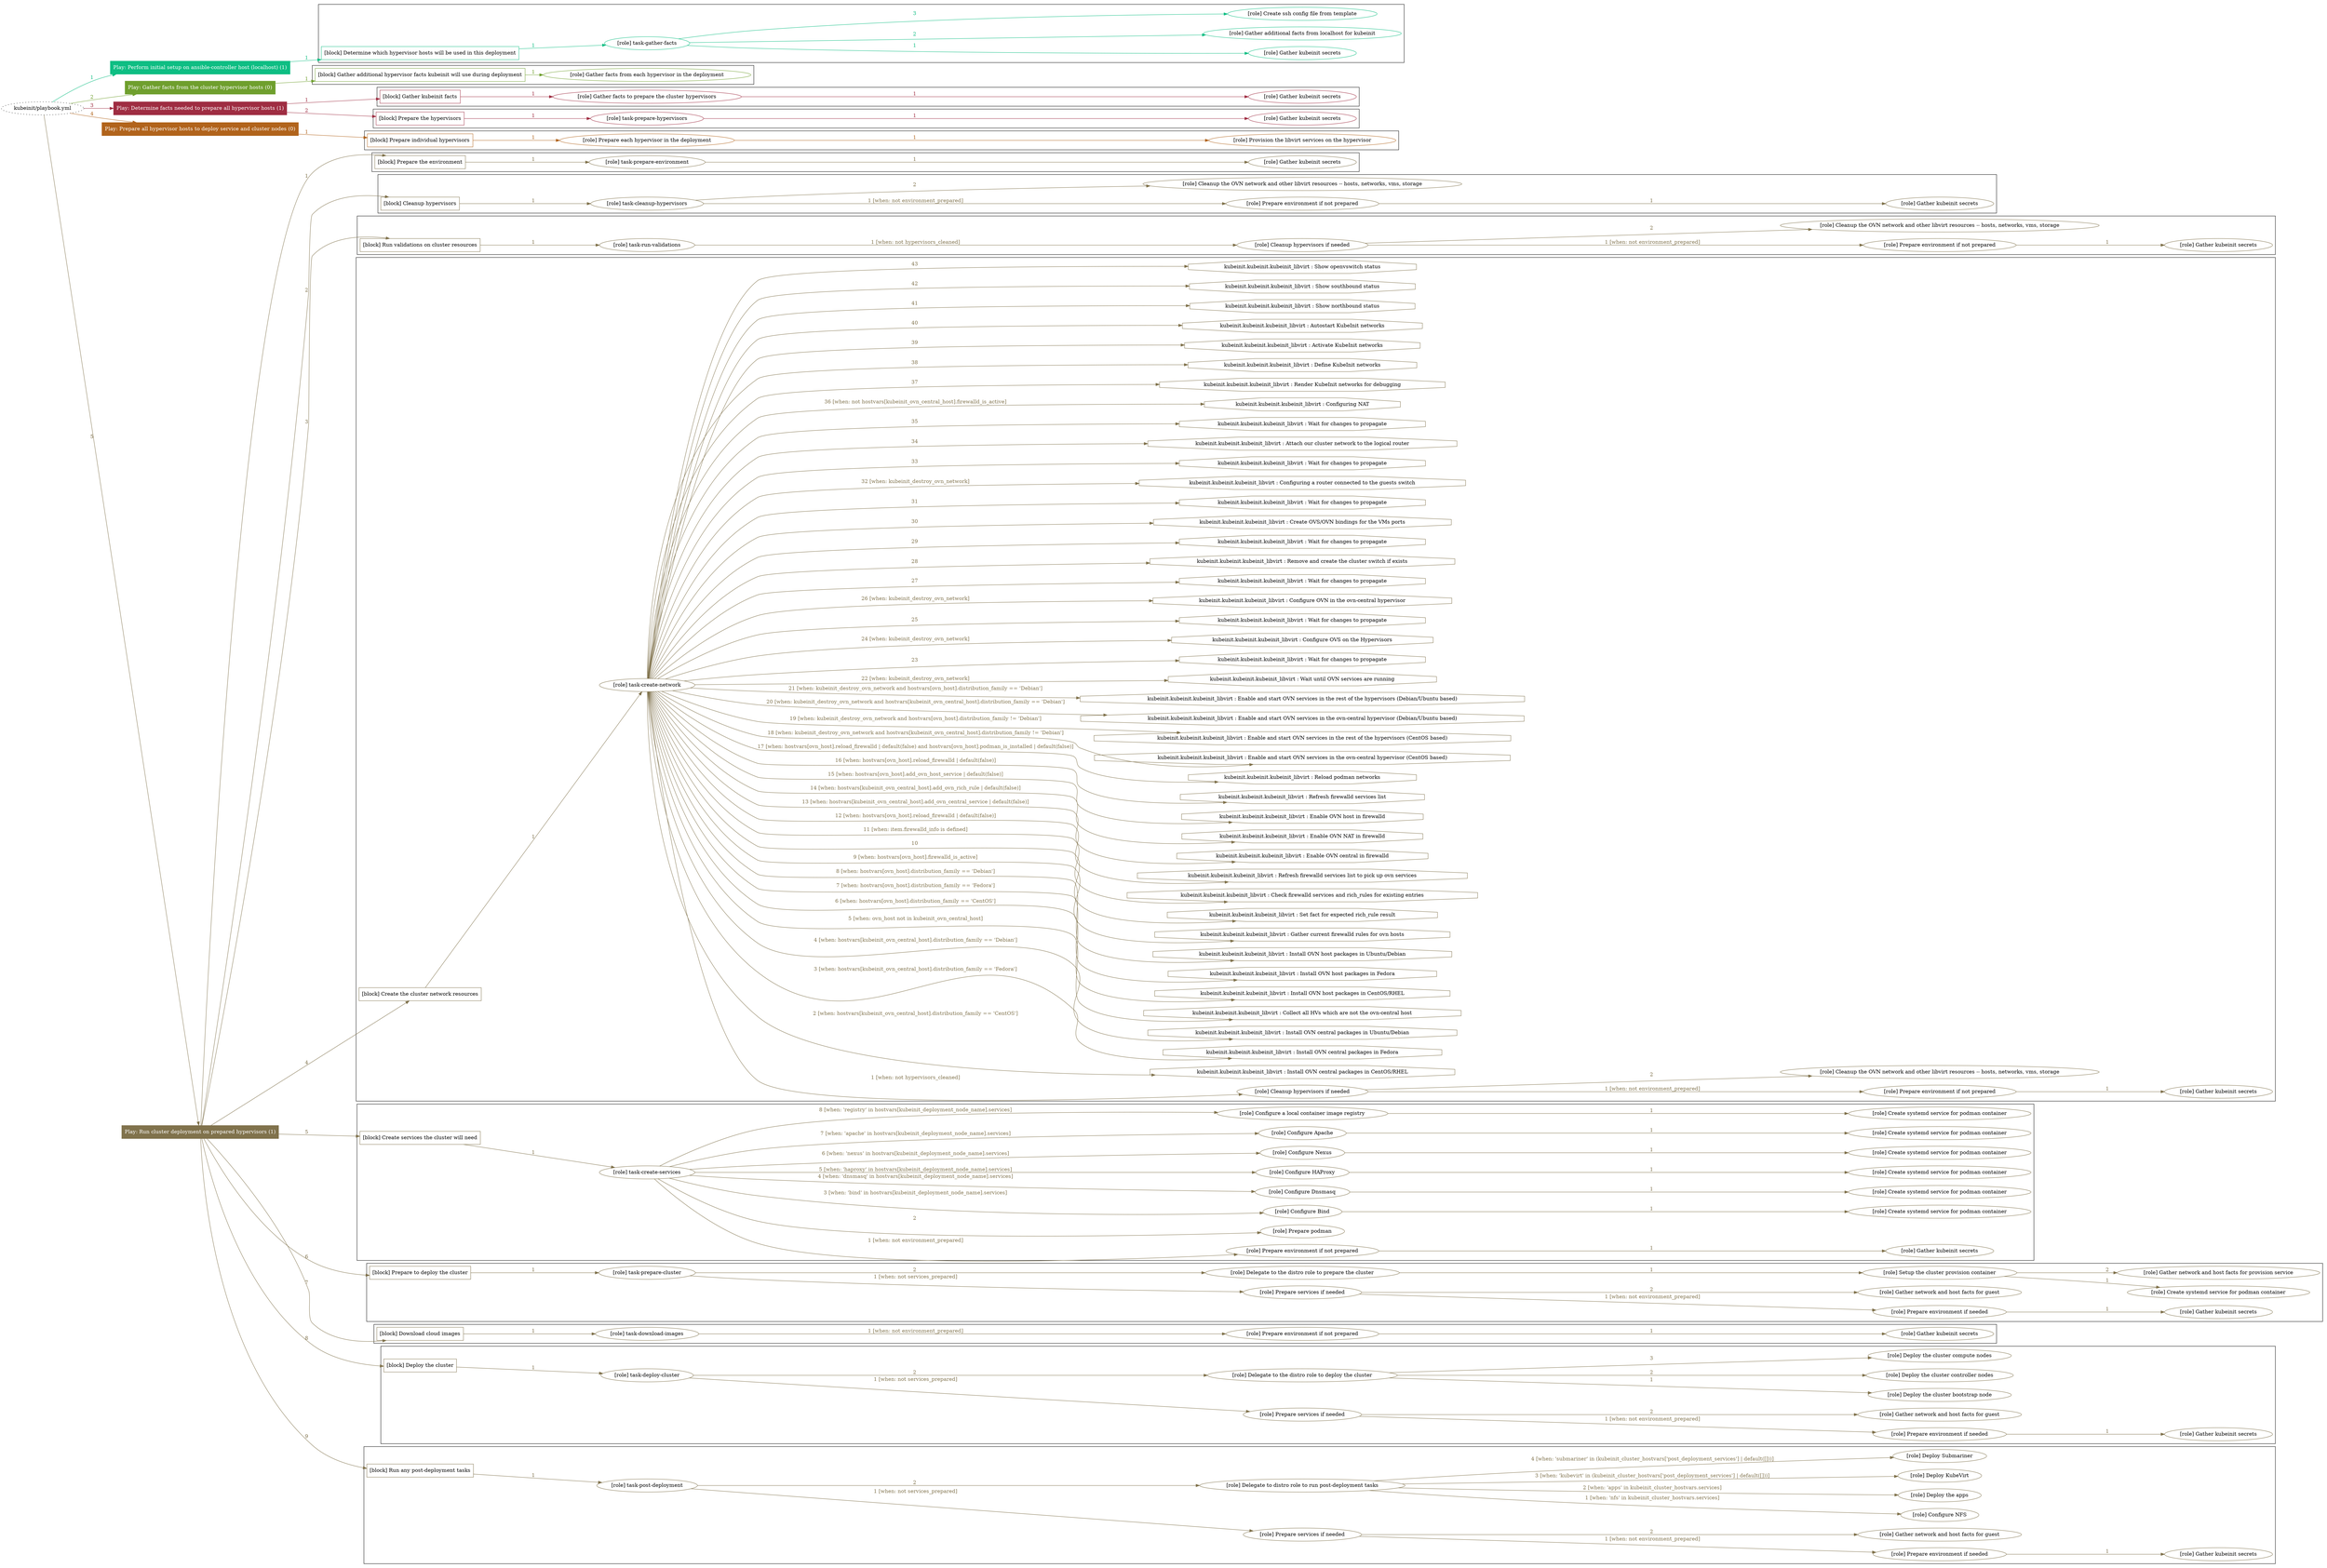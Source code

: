 digraph {
	graph [concentrate=true ordering=in rankdir=LR ratio=fill]
	edge [esep=5 sep=10]
	"kubeinit/playbook.yml" [URL="/home/runner/work/kubeinit/kubeinit/kubeinit/playbook.yml" id=playbook_632e1580 style=dotted]
	"kubeinit/playbook.yml" -> play_95f29d42 [label="1 " color="#0ebe83" fontcolor="#0ebe83" id=edge_4b00827c labeltooltip="1 " tooltip="1 "]
	subgraph "Play: Perform initial setup on ansible-controller host (localhost) (1)" {
		play_95f29d42 [label="Play: Perform initial setup on ansible-controller host (localhost) (1)" URL="/home/runner/work/kubeinit/kubeinit/kubeinit/playbook.yml" color="#0ebe83" fontcolor="#ffffff" id=play_95f29d42 shape=box style=filled tooltip=localhost]
		play_95f29d42 -> block_87575579 [label=1 color="#0ebe83" fontcolor="#0ebe83" id=edge_00ab2063 labeltooltip=1 tooltip=1]
		subgraph cluster_block_87575579 {
			block_87575579 [label="[block] Determine which hypervisor hosts will be used in this deployment" URL="/home/runner/work/kubeinit/kubeinit/kubeinit/playbook.yml" color="#0ebe83" id=block_87575579 labeltooltip="Determine which hypervisor hosts will be used in this deployment" shape=box tooltip="Determine which hypervisor hosts will be used in this deployment"]
			block_87575579 -> role_4dd20e4a [label="1 " color="#0ebe83" fontcolor="#0ebe83" id=edge_f992c313 labeltooltip="1 " tooltip="1 "]
			subgraph "task-gather-facts" {
				role_4dd20e4a [label="[role] task-gather-facts" URL="/home/runner/work/kubeinit/kubeinit/kubeinit/playbook.yml" color="#0ebe83" id=role_4dd20e4a tooltip="task-gather-facts"]
				role_4dd20e4a -> role_e0589e0a [label="1 " color="#0ebe83" fontcolor="#0ebe83" id=edge_51a467d3 labeltooltip="1 " tooltip="1 "]
				subgraph "Gather kubeinit secrets" {
					role_e0589e0a [label="[role] Gather kubeinit secrets" URL="/home/runner/.ansible/collections/ansible_collections/kubeinit/kubeinit/roles/kubeinit_prepare/tasks/build_hypervisors_group.yml" color="#0ebe83" id=role_e0589e0a tooltip="Gather kubeinit secrets"]
				}
				role_4dd20e4a -> role_921d52ed [label="2 " color="#0ebe83" fontcolor="#0ebe83" id=edge_a3bd8263 labeltooltip="2 " tooltip="2 "]
				subgraph "Gather additional facts from localhost for kubeinit" {
					role_921d52ed [label="[role] Gather additional facts from localhost for kubeinit" URL="/home/runner/.ansible/collections/ansible_collections/kubeinit/kubeinit/roles/kubeinit_prepare/tasks/build_hypervisors_group.yml" color="#0ebe83" id=role_921d52ed tooltip="Gather additional facts from localhost for kubeinit"]
				}
				role_4dd20e4a -> role_f90b392a [label="3 " color="#0ebe83" fontcolor="#0ebe83" id=edge_e7c60b6d labeltooltip="3 " tooltip="3 "]
				subgraph "Create ssh config file from template" {
					role_f90b392a [label="[role] Create ssh config file from template" URL="/home/runner/.ansible/collections/ansible_collections/kubeinit/kubeinit/roles/kubeinit_prepare/tasks/build_hypervisors_group.yml" color="#0ebe83" id=role_f90b392a tooltip="Create ssh config file from template"]
				}
			}
		}
	}
	"kubeinit/playbook.yml" -> play_6f0c8ea8 [label="2 " color="#6f9f2d" fontcolor="#6f9f2d" id=edge_a608099b labeltooltip="2 " tooltip="2 "]
	subgraph "Play: Gather facts from the cluster hypervisor hosts (0)" {
		play_6f0c8ea8 [label="Play: Gather facts from the cluster hypervisor hosts (0)" URL="/home/runner/work/kubeinit/kubeinit/kubeinit/playbook.yml" color="#6f9f2d" fontcolor="#ffffff" id=play_6f0c8ea8 shape=box style=filled tooltip="Play: Gather facts from the cluster hypervisor hosts (0)"]
		play_6f0c8ea8 -> block_a49ccd72 [label=1 color="#6f9f2d" fontcolor="#6f9f2d" id=edge_3c8ecca4 labeltooltip=1 tooltip=1]
		subgraph cluster_block_a49ccd72 {
			block_a49ccd72 [label="[block] Gather additional hypervisor facts kubeinit will use during deployment" URL="/home/runner/work/kubeinit/kubeinit/kubeinit/playbook.yml" color="#6f9f2d" id=block_a49ccd72 labeltooltip="Gather additional hypervisor facts kubeinit will use during deployment" shape=box tooltip="Gather additional hypervisor facts kubeinit will use during deployment"]
			block_a49ccd72 -> role_6241818f [label="1 " color="#6f9f2d" fontcolor="#6f9f2d" id=edge_c49e6bf7 labeltooltip="1 " tooltip="1 "]
			subgraph "Gather facts from each hypervisor in the deployment" {
				role_6241818f [label="[role] Gather facts from each hypervisor in the deployment" URL="/home/runner/work/kubeinit/kubeinit/kubeinit/playbook.yml" color="#6f9f2d" id=role_6241818f tooltip="Gather facts from each hypervisor in the deployment"]
			}
		}
	}
	"kubeinit/playbook.yml" -> play_0000d80e [label="3 " color="#9f2d42" fontcolor="#9f2d42" id=edge_7c301e04 labeltooltip="3 " tooltip="3 "]
	subgraph "Play: Determine facts needed to prepare all hypervisor hosts (1)" {
		play_0000d80e [label="Play: Determine facts needed to prepare all hypervisor hosts (1)" URL="/home/runner/work/kubeinit/kubeinit/kubeinit/playbook.yml" color="#9f2d42" fontcolor="#ffffff" id=play_0000d80e shape=box style=filled tooltip=localhost]
		play_0000d80e -> block_e588c210 [label=1 color="#9f2d42" fontcolor="#9f2d42" id=edge_5c5d3e44 labeltooltip=1 tooltip=1]
		subgraph cluster_block_e588c210 {
			block_e588c210 [label="[block] Gather kubeinit facts" URL="/home/runner/work/kubeinit/kubeinit/kubeinit/playbook.yml" color="#9f2d42" id=block_e588c210 labeltooltip="Gather kubeinit facts" shape=box tooltip="Gather kubeinit facts"]
			block_e588c210 -> role_ed1d0414 [label="1 " color="#9f2d42" fontcolor="#9f2d42" id=edge_fda69503 labeltooltip="1 " tooltip="1 "]
			subgraph "Gather facts to prepare the cluster hypervisors" {
				role_ed1d0414 [label="[role] Gather facts to prepare the cluster hypervisors" URL="/home/runner/work/kubeinit/kubeinit/kubeinit/playbook.yml" color="#9f2d42" id=role_ed1d0414 tooltip="Gather facts to prepare the cluster hypervisors"]
				role_ed1d0414 -> role_f3f0176f [label="1 " color="#9f2d42" fontcolor="#9f2d42" id=edge_2e8b1235 labeltooltip="1 " tooltip="1 "]
				subgraph "Gather kubeinit secrets" {
					role_f3f0176f [label="[role] Gather kubeinit secrets" URL="/home/runner/.ansible/collections/ansible_collections/kubeinit/kubeinit/roles/kubeinit_prepare/tasks/gather_kubeinit_facts.yml" color="#9f2d42" id=role_f3f0176f tooltip="Gather kubeinit secrets"]
				}
			}
		}
		play_0000d80e -> block_ae62af22 [label=2 color="#9f2d42" fontcolor="#9f2d42" id=edge_cb2d564f labeltooltip=2 tooltip=2]
		subgraph cluster_block_ae62af22 {
			block_ae62af22 [label="[block] Prepare the hypervisors" URL="/home/runner/work/kubeinit/kubeinit/kubeinit/playbook.yml" color="#9f2d42" id=block_ae62af22 labeltooltip="Prepare the hypervisors" shape=box tooltip="Prepare the hypervisors"]
			block_ae62af22 -> role_93ff8603 [label="1 " color="#9f2d42" fontcolor="#9f2d42" id=edge_b63e6f9f labeltooltip="1 " tooltip="1 "]
			subgraph "task-prepare-hypervisors" {
				role_93ff8603 [label="[role] task-prepare-hypervisors" URL="/home/runner/work/kubeinit/kubeinit/kubeinit/playbook.yml" color="#9f2d42" id=role_93ff8603 tooltip="task-prepare-hypervisors"]
				role_93ff8603 -> role_f905f917 [label="1 " color="#9f2d42" fontcolor="#9f2d42" id=edge_e9f44606 labeltooltip="1 " tooltip="1 "]
				subgraph "Gather kubeinit secrets" {
					role_f905f917 [label="[role] Gather kubeinit secrets" URL="/home/runner/.ansible/collections/ansible_collections/kubeinit/kubeinit/roles/kubeinit_prepare/tasks/gather_kubeinit_facts.yml" color="#9f2d42" id=role_f905f917 tooltip="Gather kubeinit secrets"]
				}
			}
		}
	}
	"kubeinit/playbook.yml" -> play_b431eb58 [label="4 " color="#b1631b" fontcolor="#b1631b" id=edge_c060cf1f labeltooltip="4 " tooltip="4 "]
	subgraph "Play: Prepare all hypervisor hosts to deploy service and cluster nodes (0)" {
		play_b431eb58 [label="Play: Prepare all hypervisor hosts to deploy service and cluster nodes (0)" URL="/home/runner/work/kubeinit/kubeinit/kubeinit/playbook.yml" color="#b1631b" fontcolor="#ffffff" id=play_b431eb58 shape=box style=filled tooltip="Play: Prepare all hypervisor hosts to deploy service and cluster nodes (0)"]
		play_b431eb58 -> block_59a179f8 [label=1 color="#b1631b" fontcolor="#b1631b" id=edge_1dc3c5d4 labeltooltip=1 tooltip=1]
		subgraph cluster_block_59a179f8 {
			block_59a179f8 [label="[block] Prepare individual hypervisors" URL="/home/runner/work/kubeinit/kubeinit/kubeinit/playbook.yml" color="#b1631b" id=block_59a179f8 labeltooltip="Prepare individual hypervisors" shape=box tooltip="Prepare individual hypervisors"]
			block_59a179f8 -> role_85483505 [label="1 " color="#b1631b" fontcolor="#b1631b" id=edge_931c38c9 labeltooltip="1 " tooltip="1 "]
			subgraph "Prepare each hypervisor in the deployment" {
				role_85483505 [label="[role] Prepare each hypervisor in the deployment" URL="/home/runner/work/kubeinit/kubeinit/kubeinit/playbook.yml" color="#b1631b" id=role_85483505 tooltip="Prepare each hypervisor in the deployment"]
				role_85483505 -> role_dc56f2ee [label="1 " color="#b1631b" fontcolor="#b1631b" id=edge_7c656fa7 labeltooltip="1 " tooltip="1 "]
				subgraph "Provision the libvirt services on the hypervisor" {
					role_dc56f2ee [label="[role] Provision the libvirt services on the hypervisor" URL="/home/runner/.ansible/collections/ansible_collections/kubeinit/kubeinit/roles/kubeinit_prepare/tasks/prepare_hypervisor.yml" color="#b1631b" id=role_dc56f2ee tooltip="Provision the libvirt services on the hypervisor"]
				}
			}
		}
	}
	"kubeinit/playbook.yml" -> play_cb94ec15 [label="5 " color="#80724c" fontcolor="#80724c" id=edge_bfbb48d6 labeltooltip="5 " tooltip="5 "]
	subgraph "Play: Run cluster deployment on prepared hypervisors (1)" {
		play_cb94ec15 [label="Play: Run cluster deployment on prepared hypervisors (1)" URL="/home/runner/work/kubeinit/kubeinit/kubeinit/playbook.yml" color="#80724c" fontcolor="#ffffff" id=play_cb94ec15 shape=box style=filled tooltip=localhost]
		play_cb94ec15 -> block_08d56846 [label=1 color="#80724c" fontcolor="#80724c" id=edge_bc6dbc2e labeltooltip=1 tooltip=1]
		subgraph cluster_block_08d56846 {
			block_08d56846 [label="[block] Prepare the environment" URL="/home/runner/work/kubeinit/kubeinit/kubeinit/playbook.yml" color="#80724c" id=block_08d56846 labeltooltip="Prepare the environment" shape=box tooltip="Prepare the environment"]
			block_08d56846 -> role_c28e2235 [label="1 " color="#80724c" fontcolor="#80724c" id=edge_602d5661 labeltooltip="1 " tooltip="1 "]
			subgraph "task-prepare-environment" {
				role_c28e2235 [label="[role] task-prepare-environment" URL="/home/runner/work/kubeinit/kubeinit/kubeinit/playbook.yml" color="#80724c" id=role_c28e2235 tooltip="task-prepare-environment"]
				role_c28e2235 -> role_8243460b [label="1 " color="#80724c" fontcolor="#80724c" id=edge_0b09b606 labeltooltip="1 " tooltip="1 "]
				subgraph "Gather kubeinit secrets" {
					role_8243460b [label="[role] Gather kubeinit secrets" URL="/home/runner/.ansible/collections/ansible_collections/kubeinit/kubeinit/roles/kubeinit_prepare/tasks/gather_kubeinit_facts.yml" color="#80724c" id=role_8243460b tooltip="Gather kubeinit secrets"]
				}
			}
		}
		play_cb94ec15 -> block_a3bc9b31 [label=2 color="#80724c" fontcolor="#80724c" id=edge_78cb8a9c labeltooltip=2 tooltip=2]
		subgraph cluster_block_a3bc9b31 {
			block_a3bc9b31 [label="[block] Cleanup hypervisors" URL="/home/runner/work/kubeinit/kubeinit/kubeinit/playbook.yml" color="#80724c" id=block_a3bc9b31 labeltooltip="Cleanup hypervisors" shape=box tooltip="Cleanup hypervisors"]
			block_a3bc9b31 -> role_c5983ec9 [label="1 " color="#80724c" fontcolor="#80724c" id=edge_d6a35d0f labeltooltip="1 " tooltip="1 "]
			subgraph "task-cleanup-hypervisors" {
				role_c5983ec9 [label="[role] task-cleanup-hypervisors" URL="/home/runner/work/kubeinit/kubeinit/kubeinit/playbook.yml" color="#80724c" id=role_c5983ec9 tooltip="task-cleanup-hypervisors"]
				role_c5983ec9 -> role_ca3f603f [label="1 [when: not environment_prepared]" color="#80724c" fontcolor="#80724c" id=edge_01ad604c labeltooltip="1 [when: not environment_prepared]" tooltip="1 [when: not environment_prepared]"]
				subgraph "Prepare environment if not prepared" {
					role_ca3f603f [label="[role] Prepare environment if not prepared" URL="/home/runner/.ansible/collections/ansible_collections/kubeinit/kubeinit/roles/kubeinit_prepare/tasks/cleanup_hypervisors.yml" color="#80724c" id=role_ca3f603f tooltip="Prepare environment if not prepared"]
					role_ca3f603f -> role_ac0c9c54 [label="1 " color="#80724c" fontcolor="#80724c" id=edge_ec06dceb labeltooltip="1 " tooltip="1 "]
					subgraph "Gather kubeinit secrets" {
						role_ac0c9c54 [label="[role] Gather kubeinit secrets" URL="/home/runner/.ansible/collections/ansible_collections/kubeinit/kubeinit/roles/kubeinit_prepare/tasks/gather_kubeinit_facts.yml" color="#80724c" id=role_ac0c9c54 tooltip="Gather kubeinit secrets"]
					}
				}
				role_c5983ec9 -> role_87355037 [label="2 " color="#80724c" fontcolor="#80724c" id=edge_cf897fb4 labeltooltip="2 " tooltip="2 "]
				subgraph "Cleanup the OVN network and other libvirt resources -- hosts, networks, vms, storage" {
					role_87355037 [label="[role] Cleanup the OVN network and other libvirt resources -- hosts, networks, vms, storage" URL="/home/runner/.ansible/collections/ansible_collections/kubeinit/kubeinit/roles/kubeinit_prepare/tasks/cleanup_hypervisors.yml" color="#80724c" id=role_87355037 tooltip="Cleanup the OVN network and other libvirt resources -- hosts, networks, vms, storage"]
				}
			}
		}
		play_cb94ec15 -> block_82641ae0 [label=3 color="#80724c" fontcolor="#80724c" id=edge_031e27f3 labeltooltip=3 tooltip=3]
		subgraph cluster_block_82641ae0 {
			block_82641ae0 [label="[block] Run validations on cluster resources" URL="/home/runner/work/kubeinit/kubeinit/kubeinit/playbook.yml" color="#80724c" id=block_82641ae0 labeltooltip="Run validations on cluster resources" shape=box tooltip="Run validations on cluster resources"]
			block_82641ae0 -> role_b29f2d18 [label="1 " color="#80724c" fontcolor="#80724c" id=edge_2cd8c655 labeltooltip="1 " tooltip="1 "]
			subgraph "task-run-validations" {
				role_b29f2d18 [label="[role] task-run-validations" URL="/home/runner/work/kubeinit/kubeinit/kubeinit/playbook.yml" color="#80724c" id=role_b29f2d18 tooltip="task-run-validations"]
				role_b29f2d18 -> role_d7dd37a9 [label="1 [when: not hypervisors_cleaned]" color="#80724c" fontcolor="#80724c" id=edge_593f1848 labeltooltip="1 [when: not hypervisors_cleaned]" tooltip="1 [when: not hypervisors_cleaned]"]
				subgraph "Cleanup hypervisors if needed" {
					role_d7dd37a9 [label="[role] Cleanup hypervisors if needed" URL="/home/runner/.ansible/collections/ansible_collections/kubeinit/kubeinit/roles/kubeinit_validations/tasks/main.yml" color="#80724c" id=role_d7dd37a9 tooltip="Cleanup hypervisors if needed"]
					role_d7dd37a9 -> role_c6d4301c [label="1 [when: not environment_prepared]" color="#80724c" fontcolor="#80724c" id=edge_4c91ca8d labeltooltip="1 [when: not environment_prepared]" tooltip="1 [when: not environment_prepared]"]
					subgraph "Prepare environment if not prepared" {
						role_c6d4301c [label="[role] Prepare environment if not prepared" URL="/home/runner/.ansible/collections/ansible_collections/kubeinit/kubeinit/roles/kubeinit_prepare/tasks/cleanup_hypervisors.yml" color="#80724c" id=role_c6d4301c tooltip="Prepare environment if not prepared"]
						role_c6d4301c -> role_6e6a5859 [label="1 " color="#80724c" fontcolor="#80724c" id=edge_747f9ab2 labeltooltip="1 " tooltip="1 "]
						subgraph "Gather kubeinit secrets" {
							role_6e6a5859 [label="[role] Gather kubeinit secrets" URL="/home/runner/.ansible/collections/ansible_collections/kubeinit/kubeinit/roles/kubeinit_prepare/tasks/gather_kubeinit_facts.yml" color="#80724c" id=role_6e6a5859 tooltip="Gather kubeinit secrets"]
						}
					}
					role_d7dd37a9 -> role_2457a2bf [label="2 " color="#80724c" fontcolor="#80724c" id=edge_12d5a82a labeltooltip="2 " tooltip="2 "]
					subgraph "Cleanup the OVN network and other libvirt resources -- hosts, networks, vms, storage" {
						role_2457a2bf [label="[role] Cleanup the OVN network and other libvirt resources -- hosts, networks, vms, storage" URL="/home/runner/.ansible/collections/ansible_collections/kubeinit/kubeinit/roles/kubeinit_prepare/tasks/cleanup_hypervisors.yml" color="#80724c" id=role_2457a2bf tooltip="Cleanup the OVN network and other libvirt resources -- hosts, networks, vms, storage"]
					}
				}
			}
		}
		play_cb94ec15 -> block_5163f63e [label=4 color="#80724c" fontcolor="#80724c" id=edge_80182b98 labeltooltip=4 tooltip=4]
		subgraph cluster_block_5163f63e {
			block_5163f63e [label="[block] Create the cluster network resources" URL="/home/runner/work/kubeinit/kubeinit/kubeinit/playbook.yml" color="#80724c" id=block_5163f63e labeltooltip="Create the cluster network resources" shape=box tooltip="Create the cluster network resources"]
			block_5163f63e -> role_db2d72f8 [label="1 " color="#80724c" fontcolor="#80724c" id=edge_24b30081 labeltooltip="1 " tooltip="1 "]
			subgraph "task-create-network" {
				role_db2d72f8 [label="[role] task-create-network" URL="/home/runner/work/kubeinit/kubeinit/kubeinit/playbook.yml" color="#80724c" id=role_db2d72f8 tooltip="task-create-network"]
				role_db2d72f8 -> role_ca21c979 [label="1 [when: not hypervisors_cleaned]" color="#80724c" fontcolor="#80724c" id=edge_ce0ce8d2 labeltooltip="1 [when: not hypervisors_cleaned]" tooltip="1 [when: not hypervisors_cleaned]"]
				subgraph "Cleanup hypervisors if needed" {
					role_ca21c979 [label="[role] Cleanup hypervisors if needed" URL="/home/runner/.ansible/collections/ansible_collections/kubeinit/kubeinit/roles/kubeinit_libvirt/tasks/create_network.yml" color="#80724c" id=role_ca21c979 tooltip="Cleanup hypervisors if needed"]
					role_ca21c979 -> role_90cdb4c2 [label="1 [when: not environment_prepared]" color="#80724c" fontcolor="#80724c" id=edge_6d358751 labeltooltip="1 [when: not environment_prepared]" tooltip="1 [when: not environment_prepared]"]
					subgraph "Prepare environment if not prepared" {
						role_90cdb4c2 [label="[role] Prepare environment if not prepared" URL="/home/runner/.ansible/collections/ansible_collections/kubeinit/kubeinit/roles/kubeinit_prepare/tasks/cleanup_hypervisors.yml" color="#80724c" id=role_90cdb4c2 tooltip="Prepare environment if not prepared"]
						role_90cdb4c2 -> role_c25cca3a [label="1 " color="#80724c" fontcolor="#80724c" id=edge_e93098b3 labeltooltip="1 " tooltip="1 "]
						subgraph "Gather kubeinit secrets" {
							role_c25cca3a [label="[role] Gather kubeinit secrets" URL="/home/runner/.ansible/collections/ansible_collections/kubeinit/kubeinit/roles/kubeinit_prepare/tasks/gather_kubeinit_facts.yml" color="#80724c" id=role_c25cca3a tooltip="Gather kubeinit secrets"]
						}
					}
					role_ca21c979 -> role_d4967151 [label="2 " color="#80724c" fontcolor="#80724c" id=edge_aef642ea labeltooltip="2 " tooltip="2 "]
					subgraph "Cleanup the OVN network and other libvirt resources -- hosts, networks, vms, storage" {
						role_d4967151 [label="[role] Cleanup the OVN network and other libvirt resources -- hosts, networks, vms, storage" URL="/home/runner/.ansible/collections/ansible_collections/kubeinit/kubeinit/roles/kubeinit_prepare/tasks/cleanup_hypervisors.yml" color="#80724c" id=role_d4967151 tooltip="Cleanup the OVN network and other libvirt resources -- hosts, networks, vms, storage"]
					}
				}
				task_6f61d13f [label="kubeinit.kubeinit.kubeinit_libvirt : Install OVN central packages in CentOS/RHEL" URL="/home/runner/.ansible/collections/ansible_collections/kubeinit/kubeinit/roles/kubeinit_libvirt/tasks/create_network.yml" color="#80724c" id=task_6f61d13f shape=octagon tooltip="kubeinit.kubeinit.kubeinit_libvirt : Install OVN central packages in CentOS/RHEL"]
				role_db2d72f8 -> task_6f61d13f [label="2 [when: hostvars[kubeinit_ovn_central_host].distribution_family == 'CentOS']" color="#80724c" fontcolor="#80724c" id=edge_b518ee18 labeltooltip="2 [when: hostvars[kubeinit_ovn_central_host].distribution_family == 'CentOS']" tooltip="2 [when: hostvars[kubeinit_ovn_central_host].distribution_family == 'CentOS']"]
				task_03a387a0 [label="kubeinit.kubeinit.kubeinit_libvirt : Install OVN central packages in Fedora" URL="/home/runner/.ansible/collections/ansible_collections/kubeinit/kubeinit/roles/kubeinit_libvirt/tasks/create_network.yml" color="#80724c" id=task_03a387a0 shape=octagon tooltip="kubeinit.kubeinit.kubeinit_libvirt : Install OVN central packages in Fedora"]
				role_db2d72f8 -> task_03a387a0 [label="3 [when: hostvars[kubeinit_ovn_central_host].distribution_family == 'Fedora']" color="#80724c" fontcolor="#80724c" id=edge_62f52087 labeltooltip="3 [when: hostvars[kubeinit_ovn_central_host].distribution_family == 'Fedora']" tooltip="3 [when: hostvars[kubeinit_ovn_central_host].distribution_family == 'Fedora']"]
				task_5cb84066 [label="kubeinit.kubeinit.kubeinit_libvirt : Install OVN central packages in Ubuntu/Debian" URL="/home/runner/.ansible/collections/ansible_collections/kubeinit/kubeinit/roles/kubeinit_libvirt/tasks/create_network.yml" color="#80724c" id=task_5cb84066 shape=octagon tooltip="kubeinit.kubeinit.kubeinit_libvirt : Install OVN central packages in Ubuntu/Debian"]
				role_db2d72f8 -> task_5cb84066 [label="4 [when: hostvars[kubeinit_ovn_central_host].distribution_family == 'Debian']" color="#80724c" fontcolor="#80724c" id=edge_89476be2 labeltooltip="4 [when: hostvars[kubeinit_ovn_central_host].distribution_family == 'Debian']" tooltip="4 [when: hostvars[kubeinit_ovn_central_host].distribution_family == 'Debian']"]
				task_f2600c14 [label="kubeinit.kubeinit.kubeinit_libvirt : Collect all HVs which are not the ovn-central host" URL="/home/runner/.ansible/collections/ansible_collections/kubeinit/kubeinit/roles/kubeinit_libvirt/tasks/create_network.yml" color="#80724c" id=task_f2600c14 shape=octagon tooltip="kubeinit.kubeinit.kubeinit_libvirt : Collect all HVs which are not the ovn-central host"]
				role_db2d72f8 -> task_f2600c14 [label="5 [when: ovn_host not in kubeinit_ovn_central_host]" color="#80724c" fontcolor="#80724c" id=edge_c5664444 labeltooltip="5 [when: ovn_host not in kubeinit_ovn_central_host]" tooltip="5 [when: ovn_host not in kubeinit_ovn_central_host]"]
				task_562b0417 [label="kubeinit.kubeinit.kubeinit_libvirt : Install OVN host packages in CentOS/RHEL" URL="/home/runner/.ansible/collections/ansible_collections/kubeinit/kubeinit/roles/kubeinit_libvirt/tasks/create_network.yml" color="#80724c" id=task_562b0417 shape=octagon tooltip="kubeinit.kubeinit.kubeinit_libvirt : Install OVN host packages in CentOS/RHEL"]
				role_db2d72f8 -> task_562b0417 [label="6 [when: hostvars[ovn_host].distribution_family == 'CentOS']" color="#80724c" fontcolor="#80724c" id=edge_6fcbb9f1 labeltooltip="6 [when: hostvars[ovn_host].distribution_family == 'CentOS']" tooltip="6 [when: hostvars[ovn_host].distribution_family == 'CentOS']"]
				task_6f03f147 [label="kubeinit.kubeinit.kubeinit_libvirt : Install OVN host packages in Fedora" URL="/home/runner/.ansible/collections/ansible_collections/kubeinit/kubeinit/roles/kubeinit_libvirt/tasks/create_network.yml" color="#80724c" id=task_6f03f147 shape=octagon tooltip="kubeinit.kubeinit.kubeinit_libvirt : Install OVN host packages in Fedora"]
				role_db2d72f8 -> task_6f03f147 [label="7 [when: hostvars[ovn_host].distribution_family == 'Fedora']" color="#80724c" fontcolor="#80724c" id=edge_1996cb9e labeltooltip="7 [when: hostvars[ovn_host].distribution_family == 'Fedora']" tooltip="7 [when: hostvars[ovn_host].distribution_family == 'Fedora']"]
				task_174e1ca5 [label="kubeinit.kubeinit.kubeinit_libvirt : Install OVN host packages in Ubuntu/Debian" URL="/home/runner/.ansible/collections/ansible_collections/kubeinit/kubeinit/roles/kubeinit_libvirt/tasks/create_network.yml" color="#80724c" id=task_174e1ca5 shape=octagon tooltip="kubeinit.kubeinit.kubeinit_libvirt : Install OVN host packages in Ubuntu/Debian"]
				role_db2d72f8 -> task_174e1ca5 [label="8 [when: hostvars[ovn_host].distribution_family == 'Debian']" color="#80724c" fontcolor="#80724c" id=edge_8cd3d2e4 labeltooltip="8 [when: hostvars[ovn_host].distribution_family == 'Debian']" tooltip="8 [when: hostvars[ovn_host].distribution_family == 'Debian']"]
				task_9036ba51 [label="kubeinit.kubeinit.kubeinit_libvirt : Gather current firewalld rules for ovn hosts" URL="/home/runner/.ansible/collections/ansible_collections/kubeinit/kubeinit/roles/kubeinit_libvirt/tasks/create_network.yml" color="#80724c" id=task_9036ba51 shape=octagon tooltip="kubeinit.kubeinit.kubeinit_libvirt : Gather current firewalld rules for ovn hosts"]
				role_db2d72f8 -> task_9036ba51 [label="9 [when: hostvars[ovn_host].firewalld_is_active]" color="#80724c" fontcolor="#80724c" id=edge_8ecb25ec labeltooltip="9 [when: hostvars[ovn_host].firewalld_is_active]" tooltip="9 [when: hostvars[ovn_host].firewalld_is_active]"]
				task_3d97a04c [label="kubeinit.kubeinit.kubeinit_libvirt : Set fact for expected rich_rule result" URL="/home/runner/.ansible/collections/ansible_collections/kubeinit/kubeinit/roles/kubeinit_libvirt/tasks/create_network.yml" color="#80724c" id=task_3d97a04c shape=octagon tooltip="kubeinit.kubeinit.kubeinit_libvirt : Set fact for expected rich_rule result"]
				role_db2d72f8 -> task_3d97a04c [label="10 " color="#80724c" fontcolor="#80724c" id=edge_24be5dd3 labeltooltip="10 " tooltip="10 "]
				task_9e1eb871 [label="kubeinit.kubeinit.kubeinit_libvirt : Check firewalld services and rich_rules for existing entries" URL="/home/runner/.ansible/collections/ansible_collections/kubeinit/kubeinit/roles/kubeinit_libvirt/tasks/create_network.yml" color="#80724c" id=task_9e1eb871 shape=octagon tooltip="kubeinit.kubeinit.kubeinit_libvirt : Check firewalld services and rich_rules for existing entries"]
				role_db2d72f8 -> task_9e1eb871 [label="11 [when: item.firewalld_info is defined]" color="#80724c" fontcolor="#80724c" id=edge_6c91dad6 labeltooltip="11 [when: item.firewalld_info is defined]" tooltip="11 [when: item.firewalld_info is defined]"]
				task_0943057b [label="kubeinit.kubeinit.kubeinit_libvirt : Refresh firewalld services list to pick up ovn services" URL="/home/runner/.ansible/collections/ansible_collections/kubeinit/kubeinit/roles/kubeinit_libvirt/tasks/create_network.yml" color="#80724c" id=task_0943057b shape=octagon tooltip="kubeinit.kubeinit.kubeinit_libvirt : Refresh firewalld services list to pick up ovn services"]
				role_db2d72f8 -> task_0943057b [label="12 [when: hostvars[ovn_host].reload_firewalld | default(false)]" color="#80724c" fontcolor="#80724c" id=edge_2f12746c labeltooltip="12 [when: hostvars[ovn_host].reload_firewalld | default(false)]" tooltip="12 [when: hostvars[ovn_host].reload_firewalld | default(false)]"]
				task_2d2caa3f [label="kubeinit.kubeinit.kubeinit_libvirt : Enable OVN central in firewalld" URL="/home/runner/.ansible/collections/ansible_collections/kubeinit/kubeinit/roles/kubeinit_libvirt/tasks/create_network.yml" color="#80724c" id=task_2d2caa3f shape=octagon tooltip="kubeinit.kubeinit.kubeinit_libvirt : Enable OVN central in firewalld"]
				role_db2d72f8 -> task_2d2caa3f [label="13 [when: hostvars[kubeinit_ovn_central_host].add_ovn_central_service | default(false)]" color="#80724c" fontcolor="#80724c" id=edge_661b303f labeltooltip="13 [when: hostvars[kubeinit_ovn_central_host].add_ovn_central_service | default(false)]" tooltip="13 [when: hostvars[kubeinit_ovn_central_host].add_ovn_central_service | default(false)]"]
				task_5e40ca21 [label="kubeinit.kubeinit.kubeinit_libvirt : Enable OVN NAT in firewalld" URL="/home/runner/.ansible/collections/ansible_collections/kubeinit/kubeinit/roles/kubeinit_libvirt/tasks/create_network.yml" color="#80724c" id=task_5e40ca21 shape=octagon tooltip="kubeinit.kubeinit.kubeinit_libvirt : Enable OVN NAT in firewalld"]
				role_db2d72f8 -> task_5e40ca21 [label="14 [when: hostvars[kubeinit_ovn_central_host].add_ovn_rich_rule | default(false)]" color="#80724c" fontcolor="#80724c" id=edge_55980387 labeltooltip="14 [when: hostvars[kubeinit_ovn_central_host].add_ovn_rich_rule | default(false)]" tooltip="14 [when: hostvars[kubeinit_ovn_central_host].add_ovn_rich_rule | default(false)]"]
				task_8b77e00a [label="kubeinit.kubeinit.kubeinit_libvirt : Enable OVN host in firewalld" URL="/home/runner/.ansible/collections/ansible_collections/kubeinit/kubeinit/roles/kubeinit_libvirt/tasks/create_network.yml" color="#80724c" id=task_8b77e00a shape=octagon tooltip="kubeinit.kubeinit.kubeinit_libvirt : Enable OVN host in firewalld"]
				role_db2d72f8 -> task_8b77e00a [label="15 [when: hostvars[ovn_host].add_ovn_host_service | default(false)]" color="#80724c" fontcolor="#80724c" id=edge_0d924b41 labeltooltip="15 [when: hostvars[ovn_host].add_ovn_host_service | default(false)]" tooltip="15 [when: hostvars[ovn_host].add_ovn_host_service | default(false)]"]
				task_6cef5e45 [label="kubeinit.kubeinit.kubeinit_libvirt : Refresh firewalld services list" URL="/home/runner/.ansible/collections/ansible_collections/kubeinit/kubeinit/roles/kubeinit_libvirt/tasks/create_network.yml" color="#80724c" id=task_6cef5e45 shape=octagon tooltip="kubeinit.kubeinit.kubeinit_libvirt : Refresh firewalld services list"]
				role_db2d72f8 -> task_6cef5e45 [label="16 [when: hostvars[ovn_host].reload_firewalld | default(false)]" color="#80724c" fontcolor="#80724c" id=edge_b7c27b3b labeltooltip="16 [when: hostvars[ovn_host].reload_firewalld | default(false)]" tooltip="16 [when: hostvars[ovn_host].reload_firewalld | default(false)]"]
				task_d328d33d [label="kubeinit.kubeinit.kubeinit_libvirt : Reload podman networks" URL="/home/runner/.ansible/collections/ansible_collections/kubeinit/kubeinit/roles/kubeinit_libvirt/tasks/create_network.yml" color="#80724c" id=task_d328d33d shape=octagon tooltip="kubeinit.kubeinit.kubeinit_libvirt : Reload podman networks"]
				role_db2d72f8 -> task_d328d33d [label="17 [when: hostvars[ovn_host].reload_firewalld | default(false) and hostvars[ovn_host].podman_is_installed | default(false)]" color="#80724c" fontcolor="#80724c" id=edge_194d6ae2 labeltooltip="17 [when: hostvars[ovn_host].reload_firewalld | default(false) and hostvars[ovn_host].podman_is_installed | default(false)]" tooltip="17 [when: hostvars[ovn_host].reload_firewalld | default(false) and hostvars[ovn_host].podman_is_installed | default(false)]"]
				task_0fa32de7 [label="kubeinit.kubeinit.kubeinit_libvirt : Enable and start OVN services in the ovn-central hypervisor (CentOS based)" URL="/home/runner/.ansible/collections/ansible_collections/kubeinit/kubeinit/roles/kubeinit_libvirt/tasks/create_network.yml" color="#80724c" id=task_0fa32de7 shape=octagon tooltip="kubeinit.kubeinit.kubeinit_libvirt : Enable and start OVN services in the ovn-central hypervisor (CentOS based)"]
				role_db2d72f8 -> task_0fa32de7 [label="18 [when: kubeinit_destroy_ovn_network and hostvars[kubeinit_ovn_central_host].distribution_family != 'Debian']" color="#80724c" fontcolor="#80724c" id=edge_9a1837c0 labeltooltip="18 [when: kubeinit_destroy_ovn_network and hostvars[kubeinit_ovn_central_host].distribution_family != 'Debian']" tooltip="18 [when: kubeinit_destroy_ovn_network and hostvars[kubeinit_ovn_central_host].distribution_family != 'Debian']"]
				task_dae7e29a [label="kubeinit.kubeinit.kubeinit_libvirt : Enable and start OVN services in the rest of the hypervisors (CentOS based)" URL="/home/runner/.ansible/collections/ansible_collections/kubeinit/kubeinit/roles/kubeinit_libvirt/tasks/create_network.yml" color="#80724c" id=task_dae7e29a shape=octagon tooltip="kubeinit.kubeinit.kubeinit_libvirt : Enable and start OVN services in the rest of the hypervisors (CentOS based)"]
				role_db2d72f8 -> task_dae7e29a [label="19 [when: kubeinit_destroy_ovn_network and hostvars[ovn_host].distribution_family != 'Debian']" color="#80724c" fontcolor="#80724c" id=edge_d1ec887a labeltooltip="19 [when: kubeinit_destroy_ovn_network and hostvars[ovn_host].distribution_family != 'Debian']" tooltip="19 [when: kubeinit_destroy_ovn_network and hostvars[ovn_host].distribution_family != 'Debian']"]
				task_ddfcfa46 [label="kubeinit.kubeinit.kubeinit_libvirt : Enable and start OVN services in the ovn-central hypervisor (Debian/Ubuntu based)" URL="/home/runner/.ansible/collections/ansible_collections/kubeinit/kubeinit/roles/kubeinit_libvirt/tasks/create_network.yml" color="#80724c" id=task_ddfcfa46 shape=octagon tooltip="kubeinit.kubeinit.kubeinit_libvirt : Enable and start OVN services in the ovn-central hypervisor (Debian/Ubuntu based)"]
				role_db2d72f8 -> task_ddfcfa46 [label="20 [when: kubeinit_destroy_ovn_network and hostvars[kubeinit_ovn_central_host].distribution_family == 'Debian']" color="#80724c" fontcolor="#80724c" id=edge_191984cc labeltooltip="20 [when: kubeinit_destroy_ovn_network and hostvars[kubeinit_ovn_central_host].distribution_family == 'Debian']" tooltip="20 [when: kubeinit_destroy_ovn_network and hostvars[kubeinit_ovn_central_host].distribution_family == 'Debian']"]
				task_159dc546 [label="kubeinit.kubeinit.kubeinit_libvirt : Enable and start OVN services in the rest of the hypervisors (Debian/Ubuntu based)" URL="/home/runner/.ansible/collections/ansible_collections/kubeinit/kubeinit/roles/kubeinit_libvirt/tasks/create_network.yml" color="#80724c" id=task_159dc546 shape=octagon tooltip="kubeinit.kubeinit.kubeinit_libvirt : Enable and start OVN services in the rest of the hypervisors (Debian/Ubuntu based)"]
				role_db2d72f8 -> task_159dc546 [label="21 [when: kubeinit_destroy_ovn_network and hostvars[ovn_host].distribution_family == 'Debian']" color="#80724c" fontcolor="#80724c" id=edge_feb34036 labeltooltip="21 [when: kubeinit_destroy_ovn_network and hostvars[ovn_host].distribution_family == 'Debian']" tooltip="21 [when: kubeinit_destroy_ovn_network and hostvars[ovn_host].distribution_family == 'Debian']"]
				task_c30d6405 [label="kubeinit.kubeinit.kubeinit_libvirt : Wait until OVN services are running" URL="/home/runner/.ansible/collections/ansible_collections/kubeinit/kubeinit/roles/kubeinit_libvirt/tasks/create_network.yml" color="#80724c" id=task_c30d6405 shape=octagon tooltip="kubeinit.kubeinit.kubeinit_libvirt : Wait until OVN services are running"]
				role_db2d72f8 -> task_c30d6405 [label="22 [when: kubeinit_destroy_ovn_network]" color="#80724c" fontcolor="#80724c" id=edge_38aab469 labeltooltip="22 [when: kubeinit_destroy_ovn_network]" tooltip="22 [when: kubeinit_destroy_ovn_network]"]
				task_75b17f57 [label="kubeinit.kubeinit.kubeinit_libvirt : Wait for changes to propagate" URL="/home/runner/.ansible/collections/ansible_collections/kubeinit/kubeinit/roles/kubeinit_libvirt/tasks/create_network.yml" color="#80724c" id=task_75b17f57 shape=octagon tooltip="kubeinit.kubeinit.kubeinit_libvirt : Wait for changes to propagate"]
				role_db2d72f8 -> task_75b17f57 [label="23 " color="#80724c" fontcolor="#80724c" id=edge_16ca9478 labeltooltip="23 " tooltip="23 "]
				task_7135f6ee [label="kubeinit.kubeinit.kubeinit_libvirt : Configure OVS on the Hypervisors" URL="/home/runner/.ansible/collections/ansible_collections/kubeinit/kubeinit/roles/kubeinit_libvirt/tasks/create_network.yml" color="#80724c" id=task_7135f6ee shape=octagon tooltip="kubeinit.kubeinit.kubeinit_libvirt : Configure OVS on the Hypervisors"]
				role_db2d72f8 -> task_7135f6ee [label="24 [when: kubeinit_destroy_ovn_network]" color="#80724c" fontcolor="#80724c" id=edge_f1e62ccf labeltooltip="24 [when: kubeinit_destroy_ovn_network]" tooltip="24 [when: kubeinit_destroy_ovn_network]"]
				task_1e006137 [label="kubeinit.kubeinit.kubeinit_libvirt : Wait for changes to propagate" URL="/home/runner/.ansible/collections/ansible_collections/kubeinit/kubeinit/roles/kubeinit_libvirt/tasks/create_network.yml" color="#80724c" id=task_1e006137 shape=octagon tooltip="kubeinit.kubeinit.kubeinit_libvirt : Wait for changes to propagate"]
				role_db2d72f8 -> task_1e006137 [label="25 " color="#80724c" fontcolor="#80724c" id=edge_b311df56 labeltooltip="25 " tooltip="25 "]
				task_05d6cfba [label="kubeinit.kubeinit.kubeinit_libvirt : Configure OVN in the ovn-central hypervisor" URL="/home/runner/.ansible/collections/ansible_collections/kubeinit/kubeinit/roles/kubeinit_libvirt/tasks/create_network.yml" color="#80724c" id=task_05d6cfba shape=octagon tooltip="kubeinit.kubeinit.kubeinit_libvirt : Configure OVN in the ovn-central hypervisor"]
				role_db2d72f8 -> task_05d6cfba [label="26 [when: kubeinit_destroy_ovn_network]" color="#80724c" fontcolor="#80724c" id=edge_e3a1d2a0 labeltooltip="26 [when: kubeinit_destroy_ovn_network]" tooltip="26 [when: kubeinit_destroy_ovn_network]"]
				task_39389c91 [label="kubeinit.kubeinit.kubeinit_libvirt : Wait for changes to propagate" URL="/home/runner/.ansible/collections/ansible_collections/kubeinit/kubeinit/roles/kubeinit_libvirt/tasks/create_network.yml" color="#80724c" id=task_39389c91 shape=octagon tooltip="kubeinit.kubeinit.kubeinit_libvirt : Wait for changes to propagate"]
				role_db2d72f8 -> task_39389c91 [label="27 " color="#80724c" fontcolor="#80724c" id=edge_27cc0694 labeltooltip="27 " tooltip="27 "]
				task_547eb599 [label="kubeinit.kubeinit.kubeinit_libvirt : Remove and create the cluster switch if exists" URL="/home/runner/.ansible/collections/ansible_collections/kubeinit/kubeinit/roles/kubeinit_libvirt/tasks/create_network.yml" color="#80724c" id=task_547eb599 shape=octagon tooltip="kubeinit.kubeinit.kubeinit_libvirt : Remove and create the cluster switch if exists"]
				role_db2d72f8 -> task_547eb599 [label="28 " color="#80724c" fontcolor="#80724c" id=edge_ed9b70e0 labeltooltip="28 " tooltip="28 "]
				task_d90a9406 [label="kubeinit.kubeinit.kubeinit_libvirt : Wait for changes to propagate" URL="/home/runner/.ansible/collections/ansible_collections/kubeinit/kubeinit/roles/kubeinit_libvirt/tasks/create_network.yml" color="#80724c" id=task_d90a9406 shape=octagon tooltip="kubeinit.kubeinit.kubeinit_libvirt : Wait for changes to propagate"]
				role_db2d72f8 -> task_d90a9406 [label="29 " color="#80724c" fontcolor="#80724c" id=edge_fcfa9a35 labeltooltip="29 " tooltip="29 "]
				task_a8738bc4 [label="kubeinit.kubeinit.kubeinit_libvirt : Create OVS/OVN bindings for the VMs ports" URL="/home/runner/.ansible/collections/ansible_collections/kubeinit/kubeinit/roles/kubeinit_libvirt/tasks/create_network.yml" color="#80724c" id=task_a8738bc4 shape=octagon tooltip="kubeinit.kubeinit.kubeinit_libvirt : Create OVS/OVN bindings for the VMs ports"]
				role_db2d72f8 -> task_a8738bc4 [label="30 " color="#80724c" fontcolor="#80724c" id=edge_49c82220 labeltooltip="30 " tooltip="30 "]
				task_1c4dd59c [label="kubeinit.kubeinit.kubeinit_libvirt : Wait for changes to propagate" URL="/home/runner/.ansible/collections/ansible_collections/kubeinit/kubeinit/roles/kubeinit_libvirt/tasks/create_network.yml" color="#80724c" id=task_1c4dd59c shape=octagon tooltip="kubeinit.kubeinit.kubeinit_libvirt : Wait for changes to propagate"]
				role_db2d72f8 -> task_1c4dd59c [label="31 " color="#80724c" fontcolor="#80724c" id=edge_0cec05fe labeltooltip="31 " tooltip="31 "]
				task_6ec1eba5 [label="kubeinit.kubeinit.kubeinit_libvirt : Configuring a router connected to the guests switch" URL="/home/runner/.ansible/collections/ansible_collections/kubeinit/kubeinit/roles/kubeinit_libvirt/tasks/create_network.yml" color="#80724c" id=task_6ec1eba5 shape=octagon tooltip="kubeinit.kubeinit.kubeinit_libvirt : Configuring a router connected to the guests switch"]
				role_db2d72f8 -> task_6ec1eba5 [label="32 [when: kubeinit_destroy_ovn_network]" color="#80724c" fontcolor="#80724c" id=edge_07a3851d labeltooltip="32 [when: kubeinit_destroy_ovn_network]" tooltip="32 [when: kubeinit_destroy_ovn_network]"]
				task_a9df2ef9 [label="kubeinit.kubeinit.kubeinit_libvirt : Wait for changes to propagate" URL="/home/runner/.ansible/collections/ansible_collections/kubeinit/kubeinit/roles/kubeinit_libvirt/tasks/create_network.yml" color="#80724c" id=task_a9df2ef9 shape=octagon tooltip="kubeinit.kubeinit.kubeinit_libvirt : Wait for changes to propagate"]
				role_db2d72f8 -> task_a9df2ef9 [label="33 " color="#80724c" fontcolor="#80724c" id=edge_0c394f40 labeltooltip="33 " tooltip="33 "]
				task_2b0e4e7a [label="kubeinit.kubeinit.kubeinit_libvirt : Attach our cluster network to the logical router" URL="/home/runner/.ansible/collections/ansible_collections/kubeinit/kubeinit/roles/kubeinit_libvirt/tasks/create_network.yml" color="#80724c" id=task_2b0e4e7a shape=octagon tooltip="kubeinit.kubeinit.kubeinit_libvirt : Attach our cluster network to the logical router"]
				role_db2d72f8 -> task_2b0e4e7a [label="34 " color="#80724c" fontcolor="#80724c" id=edge_cc481a92 labeltooltip="34 " tooltip="34 "]
				task_e366540c [label="kubeinit.kubeinit.kubeinit_libvirt : Wait for changes to propagate" URL="/home/runner/.ansible/collections/ansible_collections/kubeinit/kubeinit/roles/kubeinit_libvirt/tasks/create_network.yml" color="#80724c" id=task_e366540c shape=octagon tooltip="kubeinit.kubeinit.kubeinit_libvirt : Wait for changes to propagate"]
				role_db2d72f8 -> task_e366540c [label="35 " color="#80724c" fontcolor="#80724c" id=edge_66818ad0 labeltooltip="35 " tooltip="35 "]
				task_970c7c36 [label="kubeinit.kubeinit.kubeinit_libvirt : Configuring NAT" URL="/home/runner/.ansible/collections/ansible_collections/kubeinit/kubeinit/roles/kubeinit_libvirt/tasks/create_network.yml" color="#80724c" id=task_970c7c36 shape=octagon tooltip="kubeinit.kubeinit.kubeinit_libvirt : Configuring NAT"]
				role_db2d72f8 -> task_970c7c36 [label="36 [when: not hostvars[kubeinit_ovn_central_host].firewalld_is_active]" color="#80724c" fontcolor="#80724c" id=edge_bca51067 labeltooltip="36 [when: not hostvars[kubeinit_ovn_central_host].firewalld_is_active]" tooltip="36 [when: not hostvars[kubeinit_ovn_central_host].firewalld_is_active]"]
				task_6b7c53ca [label="kubeinit.kubeinit.kubeinit_libvirt : Render KubeInit networks for debugging" URL="/home/runner/.ansible/collections/ansible_collections/kubeinit/kubeinit/roles/kubeinit_libvirt/tasks/create_network.yml" color="#80724c" id=task_6b7c53ca shape=octagon tooltip="kubeinit.kubeinit.kubeinit_libvirt : Render KubeInit networks for debugging"]
				role_db2d72f8 -> task_6b7c53ca [label="37 " color="#80724c" fontcolor="#80724c" id=edge_0ab5d04d labeltooltip="37 " tooltip="37 "]
				task_1d215197 [label="kubeinit.kubeinit.kubeinit_libvirt : Define KubeInit networks" URL="/home/runner/.ansible/collections/ansible_collections/kubeinit/kubeinit/roles/kubeinit_libvirt/tasks/create_network.yml" color="#80724c" id=task_1d215197 shape=octagon tooltip="kubeinit.kubeinit.kubeinit_libvirt : Define KubeInit networks"]
				role_db2d72f8 -> task_1d215197 [label="38 " color="#80724c" fontcolor="#80724c" id=edge_40b9b726 labeltooltip="38 " tooltip="38 "]
				task_b536378e [label="kubeinit.kubeinit.kubeinit_libvirt : Activate KubeInit networks" URL="/home/runner/.ansible/collections/ansible_collections/kubeinit/kubeinit/roles/kubeinit_libvirt/tasks/create_network.yml" color="#80724c" id=task_b536378e shape=octagon tooltip="kubeinit.kubeinit.kubeinit_libvirt : Activate KubeInit networks"]
				role_db2d72f8 -> task_b536378e [label="39 " color="#80724c" fontcolor="#80724c" id=edge_0438450d labeltooltip="39 " tooltip="39 "]
				task_c9316269 [label="kubeinit.kubeinit.kubeinit_libvirt : Autostart KubeInit networks" URL="/home/runner/.ansible/collections/ansible_collections/kubeinit/kubeinit/roles/kubeinit_libvirt/tasks/create_network.yml" color="#80724c" id=task_c9316269 shape=octagon tooltip="kubeinit.kubeinit.kubeinit_libvirt : Autostart KubeInit networks"]
				role_db2d72f8 -> task_c9316269 [label="40 " color="#80724c" fontcolor="#80724c" id=edge_06f8581a labeltooltip="40 " tooltip="40 "]
				task_71094c8c [label="kubeinit.kubeinit.kubeinit_libvirt : Show northbound status" URL="/home/runner/.ansible/collections/ansible_collections/kubeinit/kubeinit/roles/kubeinit_libvirt/tasks/create_network.yml" color="#80724c" id=task_71094c8c shape=octagon tooltip="kubeinit.kubeinit.kubeinit_libvirt : Show northbound status"]
				role_db2d72f8 -> task_71094c8c [label="41 " color="#80724c" fontcolor="#80724c" id=edge_e34c48bf labeltooltip="41 " tooltip="41 "]
				task_5d65569a [label="kubeinit.kubeinit.kubeinit_libvirt : Show southbound status" URL="/home/runner/.ansible/collections/ansible_collections/kubeinit/kubeinit/roles/kubeinit_libvirt/tasks/create_network.yml" color="#80724c" id=task_5d65569a shape=octagon tooltip="kubeinit.kubeinit.kubeinit_libvirt : Show southbound status"]
				role_db2d72f8 -> task_5d65569a [label="42 " color="#80724c" fontcolor="#80724c" id=edge_a73b2e88 labeltooltip="42 " tooltip="42 "]
				task_603130ca [label="kubeinit.kubeinit.kubeinit_libvirt : Show openvswitch status" URL="/home/runner/.ansible/collections/ansible_collections/kubeinit/kubeinit/roles/kubeinit_libvirt/tasks/create_network.yml" color="#80724c" id=task_603130ca shape=octagon tooltip="kubeinit.kubeinit.kubeinit_libvirt : Show openvswitch status"]
				role_db2d72f8 -> task_603130ca [label="43 " color="#80724c" fontcolor="#80724c" id=edge_e1498e4f labeltooltip="43 " tooltip="43 "]
			}
		}
		play_cb94ec15 -> block_d578eff4 [label=5 color="#80724c" fontcolor="#80724c" id=edge_108ad732 labeltooltip=5 tooltip=5]
		subgraph cluster_block_d578eff4 {
			block_d578eff4 [label="[block] Create services the cluster will need" URL="/home/runner/work/kubeinit/kubeinit/kubeinit/playbook.yml" color="#80724c" id=block_d578eff4 labeltooltip="Create services the cluster will need" shape=box tooltip="Create services the cluster will need"]
			block_d578eff4 -> role_11d1f8cc [label="1 " color="#80724c" fontcolor="#80724c" id=edge_dc9c071a labeltooltip="1 " tooltip="1 "]
			subgraph "task-create-services" {
				role_11d1f8cc [label="[role] task-create-services" URL="/home/runner/work/kubeinit/kubeinit/kubeinit/playbook.yml" color="#80724c" id=role_11d1f8cc tooltip="task-create-services"]
				role_11d1f8cc -> role_2c9b29b7 [label="1 [when: not environment_prepared]" color="#80724c" fontcolor="#80724c" id=edge_0dd54562 labeltooltip="1 [when: not environment_prepared]" tooltip="1 [when: not environment_prepared]"]
				subgraph "Prepare environment if not prepared" {
					role_2c9b29b7 [label="[role] Prepare environment if not prepared" URL="/home/runner/.ansible/collections/ansible_collections/kubeinit/kubeinit/roles/kubeinit_services/tasks/main.yml" color="#80724c" id=role_2c9b29b7 tooltip="Prepare environment if not prepared"]
					role_2c9b29b7 -> role_01e679a4 [label="1 " color="#80724c" fontcolor="#80724c" id=edge_db83c2ae labeltooltip="1 " tooltip="1 "]
					subgraph "Gather kubeinit secrets" {
						role_01e679a4 [label="[role] Gather kubeinit secrets" URL="/home/runner/.ansible/collections/ansible_collections/kubeinit/kubeinit/roles/kubeinit_prepare/tasks/gather_kubeinit_facts.yml" color="#80724c" id=role_01e679a4 tooltip="Gather kubeinit secrets"]
					}
				}
				role_11d1f8cc -> role_fb3fcbf0 [label="2 " color="#80724c" fontcolor="#80724c" id=edge_41e67eeb labeltooltip="2 " tooltip="2 "]
				subgraph "Prepare podman" {
					role_fb3fcbf0 [label="[role] Prepare podman" URL="/home/runner/.ansible/collections/ansible_collections/kubeinit/kubeinit/roles/kubeinit_services/tasks/00_create_service_pod.yml" color="#80724c" id=role_fb3fcbf0 tooltip="Prepare podman"]
				}
				role_11d1f8cc -> role_47a520da [label="3 [when: 'bind' in hostvars[kubeinit_deployment_node_name].services]" color="#80724c" fontcolor="#80724c" id=edge_e76fe09b labeltooltip="3 [when: 'bind' in hostvars[kubeinit_deployment_node_name].services]" tooltip="3 [when: 'bind' in hostvars[kubeinit_deployment_node_name].services]"]
				subgraph "Configure Bind" {
					role_47a520da [label="[role] Configure Bind" URL="/home/runner/.ansible/collections/ansible_collections/kubeinit/kubeinit/roles/kubeinit_services/tasks/start_services_containers.yml" color="#80724c" id=role_47a520da tooltip="Configure Bind"]
					role_47a520da -> role_d855230a [label="1 " color="#80724c" fontcolor="#80724c" id=edge_3179985b labeltooltip="1 " tooltip="1 "]
					subgraph "Create systemd service for podman container" {
						role_d855230a [label="[role] Create systemd service for podman container" URL="/home/runner/.ansible/collections/ansible_collections/kubeinit/kubeinit/roles/kubeinit_bind/tasks/main.yml" color="#80724c" id=role_d855230a tooltip="Create systemd service for podman container"]
					}
				}
				role_11d1f8cc -> role_09ec5bdd [label="4 [when: 'dnsmasq' in hostvars[kubeinit_deployment_node_name].services]" color="#80724c" fontcolor="#80724c" id=edge_4fc3649e labeltooltip="4 [when: 'dnsmasq' in hostvars[kubeinit_deployment_node_name].services]" tooltip="4 [when: 'dnsmasq' in hostvars[kubeinit_deployment_node_name].services]"]
				subgraph "Configure Dnsmasq" {
					role_09ec5bdd [label="[role] Configure Dnsmasq" URL="/home/runner/.ansible/collections/ansible_collections/kubeinit/kubeinit/roles/kubeinit_services/tasks/start_services_containers.yml" color="#80724c" id=role_09ec5bdd tooltip="Configure Dnsmasq"]
					role_09ec5bdd -> role_dbff74a3 [label="1 " color="#80724c" fontcolor="#80724c" id=edge_19e31208 labeltooltip="1 " tooltip="1 "]
					subgraph "Create systemd service for podman container" {
						role_dbff74a3 [label="[role] Create systemd service for podman container" URL="/home/runner/.ansible/collections/ansible_collections/kubeinit/kubeinit/roles/kubeinit_dnsmasq/tasks/main.yml" color="#80724c" id=role_dbff74a3 tooltip="Create systemd service for podman container"]
					}
				}
				role_11d1f8cc -> role_5c98b852 [label="5 [when: 'haproxy' in hostvars[kubeinit_deployment_node_name].services]" color="#80724c" fontcolor="#80724c" id=edge_1be1ebd2 labeltooltip="5 [when: 'haproxy' in hostvars[kubeinit_deployment_node_name].services]" tooltip="5 [when: 'haproxy' in hostvars[kubeinit_deployment_node_name].services]"]
				subgraph "Configure HAProxy" {
					role_5c98b852 [label="[role] Configure HAProxy" URL="/home/runner/.ansible/collections/ansible_collections/kubeinit/kubeinit/roles/kubeinit_services/tasks/start_services_containers.yml" color="#80724c" id=role_5c98b852 tooltip="Configure HAProxy"]
					role_5c98b852 -> role_fa4f695b [label="1 " color="#80724c" fontcolor="#80724c" id=edge_1522de55 labeltooltip="1 " tooltip="1 "]
					subgraph "Create systemd service for podman container" {
						role_fa4f695b [label="[role] Create systemd service for podman container" URL="/home/runner/.ansible/collections/ansible_collections/kubeinit/kubeinit/roles/kubeinit_haproxy/tasks/main.yml" color="#80724c" id=role_fa4f695b tooltip="Create systemd service for podman container"]
					}
				}
				role_11d1f8cc -> role_de892fbd [label="6 [when: 'nexus' in hostvars[kubeinit_deployment_node_name].services]" color="#80724c" fontcolor="#80724c" id=edge_9c480841 labeltooltip="6 [when: 'nexus' in hostvars[kubeinit_deployment_node_name].services]" tooltip="6 [when: 'nexus' in hostvars[kubeinit_deployment_node_name].services]"]
				subgraph "Configure Nexus" {
					role_de892fbd [label="[role] Configure Nexus" URL="/home/runner/.ansible/collections/ansible_collections/kubeinit/kubeinit/roles/kubeinit_services/tasks/start_services_containers.yml" color="#80724c" id=role_de892fbd tooltip="Configure Nexus"]
					role_de892fbd -> role_0245bd86 [label="1 " color="#80724c" fontcolor="#80724c" id=edge_795d15cc labeltooltip="1 " tooltip="1 "]
					subgraph "Create systemd service for podman container" {
						role_0245bd86 [label="[role] Create systemd service for podman container" URL="/home/runner/.ansible/collections/ansible_collections/kubeinit/kubeinit/roles/kubeinit_nexus/tasks/main.yml" color="#80724c" id=role_0245bd86 tooltip="Create systemd service for podman container"]
					}
				}
				role_11d1f8cc -> role_7d9d499f [label="7 [when: 'apache' in hostvars[kubeinit_deployment_node_name].services]" color="#80724c" fontcolor="#80724c" id=edge_d49ed663 labeltooltip="7 [when: 'apache' in hostvars[kubeinit_deployment_node_name].services]" tooltip="7 [when: 'apache' in hostvars[kubeinit_deployment_node_name].services]"]
				subgraph "Configure Apache" {
					role_7d9d499f [label="[role] Configure Apache" URL="/home/runner/.ansible/collections/ansible_collections/kubeinit/kubeinit/roles/kubeinit_services/tasks/start_services_containers.yml" color="#80724c" id=role_7d9d499f tooltip="Configure Apache"]
					role_7d9d499f -> role_85adc27b [label="1 " color="#80724c" fontcolor="#80724c" id=edge_81c8ed2a labeltooltip="1 " tooltip="1 "]
					subgraph "Create systemd service for podman container" {
						role_85adc27b [label="[role] Create systemd service for podman container" URL="/home/runner/.ansible/collections/ansible_collections/kubeinit/kubeinit/roles/kubeinit_apache/tasks/main.yml" color="#80724c" id=role_85adc27b tooltip="Create systemd service for podman container"]
					}
				}
				role_11d1f8cc -> role_d33d537a [label="8 [when: 'registry' in hostvars[kubeinit_deployment_node_name].services]" color="#80724c" fontcolor="#80724c" id=edge_0227a044 labeltooltip="8 [when: 'registry' in hostvars[kubeinit_deployment_node_name].services]" tooltip="8 [when: 'registry' in hostvars[kubeinit_deployment_node_name].services]"]
				subgraph "Configure a local container image registry" {
					role_d33d537a [label="[role] Configure a local container image registry" URL="/home/runner/.ansible/collections/ansible_collections/kubeinit/kubeinit/roles/kubeinit_services/tasks/start_services_containers.yml" color="#80724c" id=role_d33d537a tooltip="Configure a local container image registry"]
					role_d33d537a -> role_f00d8233 [label="1 " color="#80724c" fontcolor="#80724c" id=edge_fd7e996f labeltooltip="1 " tooltip="1 "]
					subgraph "Create systemd service for podman container" {
						role_f00d8233 [label="[role] Create systemd service for podman container" URL="/home/runner/.ansible/collections/ansible_collections/kubeinit/kubeinit/roles/kubeinit_registry/tasks/main.yml" color="#80724c" id=role_f00d8233 tooltip="Create systemd service for podman container"]
					}
				}
			}
		}
		play_cb94ec15 -> block_47c556a9 [label=6 color="#80724c" fontcolor="#80724c" id=edge_e457c0eb labeltooltip=6 tooltip=6]
		subgraph cluster_block_47c556a9 {
			block_47c556a9 [label="[block] Prepare to deploy the cluster" URL="/home/runner/work/kubeinit/kubeinit/kubeinit/playbook.yml" color="#80724c" id=block_47c556a9 labeltooltip="Prepare to deploy the cluster" shape=box tooltip="Prepare to deploy the cluster"]
			block_47c556a9 -> role_a14f96d0 [label="1 " color="#80724c" fontcolor="#80724c" id=edge_317bb493 labeltooltip="1 " tooltip="1 "]
			subgraph "task-prepare-cluster" {
				role_a14f96d0 [label="[role] task-prepare-cluster" URL="/home/runner/work/kubeinit/kubeinit/kubeinit/playbook.yml" color="#80724c" id=role_a14f96d0 tooltip="task-prepare-cluster"]
				role_a14f96d0 -> role_636da955 [label="1 [when: not services_prepared]" color="#80724c" fontcolor="#80724c" id=edge_76a555cb labeltooltip="1 [when: not services_prepared]" tooltip="1 [when: not services_prepared]"]
				subgraph "Prepare services if needed" {
					role_636da955 [label="[role] Prepare services if needed" URL="/home/runner/.ansible/collections/ansible_collections/kubeinit/kubeinit/roles/kubeinit_prepare/tasks/prepare_cluster.yml" color="#80724c" id=role_636da955 tooltip="Prepare services if needed"]
					role_636da955 -> role_926cac9c [label="1 [when: not environment_prepared]" color="#80724c" fontcolor="#80724c" id=edge_ff680c91 labeltooltip="1 [when: not environment_prepared]" tooltip="1 [when: not environment_prepared]"]
					subgraph "Prepare environment if needed" {
						role_926cac9c [label="[role] Prepare environment if needed" URL="/home/runner/.ansible/collections/ansible_collections/kubeinit/kubeinit/roles/kubeinit_services/tasks/prepare_services.yml" color="#80724c" id=role_926cac9c tooltip="Prepare environment if needed"]
						role_926cac9c -> role_14cd395f [label="1 " color="#80724c" fontcolor="#80724c" id=edge_8bdb1915 labeltooltip="1 " tooltip="1 "]
						subgraph "Gather kubeinit secrets" {
							role_14cd395f [label="[role] Gather kubeinit secrets" URL="/home/runner/.ansible/collections/ansible_collections/kubeinit/kubeinit/roles/kubeinit_prepare/tasks/gather_kubeinit_facts.yml" color="#80724c" id=role_14cd395f tooltip="Gather kubeinit secrets"]
						}
					}
					role_636da955 -> role_9cf866fb [label="2 " color="#80724c" fontcolor="#80724c" id=edge_71ca6e76 labeltooltip="2 " tooltip="2 "]
					subgraph "Gather network and host facts for guest" {
						role_9cf866fb [label="[role] Gather network and host facts for guest" URL="/home/runner/.ansible/collections/ansible_collections/kubeinit/kubeinit/roles/kubeinit_services/tasks/prepare_services.yml" color="#80724c" id=role_9cf866fb tooltip="Gather network and host facts for guest"]
					}
				}
				role_a14f96d0 -> role_35f32c58 [label="2 " color="#80724c" fontcolor="#80724c" id=edge_b3261afc labeltooltip="2 " tooltip="2 "]
				subgraph "Delegate to the distro role to prepare the cluster" {
					role_35f32c58 [label="[role] Delegate to the distro role to prepare the cluster" URL="/home/runner/.ansible/collections/ansible_collections/kubeinit/kubeinit/roles/kubeinit_prepare/tasks/prepare_cluster.yml" color="#80724c" id=role_35f32c58 tooltip="Delegate to the distro role to prepare the cluster"]
					role_35f32c58 -> role_c8489061 [label="1 " color="#80724c" fontcolor="#80724c" id=edge_40f0d13d labeltooltip="1 " tooltip="1 "]
					subgraph "Setup the cluster provision container" {
						role_c8489061 [label="[role] Setup the cluster provision container" URL="/home/runner/.ansible/collections/ansible_collections/kubeinit/kubeinit/roles/kubeinit_okd/tasks/prepare_cluster.yml" color="#80724c" id=role_c8489061 tooltip="Setup the cluster provision container"]
						role_c8489061 -> role_8d204a81 [label="1 " color="#80724c" fontcolor="#80724c" id=edge_20b874e1 labeltooltip="1 " tooltip="1 "]
						subgraph "Create systemd service for podman container" {
							role_8d204a81 [label="[role] Create systemd service for podman container" URL="/home/runner/.ansible/collections/ansible_collections/kubeinit/kubeinit/roles/kubeinit_services/tasks/create_provision_container.yml" color="#80724c" id=role_8d204a81 tooltip="Create systemd service for podman container"]
						}
						role_c8489061 -> role_b0bcc9b9 [label="2 " color="#80724c" fontcolor="#80724c" id=edge_1e4b3ea3 labeltooltip="2 " tooltip="2 "]
						subgraph "Gather network and host facts for provision service" {
							role_b0bcc9b9 [label="[role] Gather network and host facts for provision service" URL="/home/runner/.ansible/collections/ansible_collections/kubeinit/kubeinit/roles/kubeinit_services/tasks/create_provision_container.yml" color="#80724c" id=role_b0bcc9b9 tooltip="Gather network and host facts for provision service"]
						}
					}
				}
			}
		}
		play_cb94ec15 -> block_d09173f8 [label=7 color="#80724c" fontcolor="#80724c" id=edge_a55fbe05 labeltooltip=7 tooltip=7]
		subgraph cluster_block_d09173f8 {
			block_d09173f8 [label="[block] Download cloud images" URL="/home/runner/work/kubeinit/kubeinit/kubeinit/playbook.yml" color="#80724c" id=block_d09173f8 labeltooltip="Download cloud images" shape=box tooltip="Download cloud images"]
			block_d09173f8 -> role_1d5dc2a9 [label="1 " color="#80724c" fontcolor="#80724c" id=edge_40db8acb labeltooltip="1 " tooltip="1 "]
			subgraph "task-download-images" {
				role_1d5dc2a9 [label="[role] task-download-images" URL="/home/runner/work/kubeinit/kubeinit/kubeinit/playbook.yml" color="#80724c" id=role_1d5dc2a9 tooltip="task-download-images"]
				role_1d5dc2a9 -> role_0def7a8e [label="1 [when: not environment_prepared]" color="#80724c" fontcolor="#80724c" id=edge_e1d6b294 labeltooltip="1 [when: not environment_prepared]" tooltip="1 [when: not environment_prepared]"]
				subgraph "Prepare environment if not prepared" {
					role_0def7a8e [label="[role] Prepare environment if not prepared" URL="/home/runner/.ansible/collections/ansible_collections/kubeinit/kubeinit/roles/kubeinit_libvirt/tasks/download_cloud_images.yml" color="#80724c" id=role_0def7a8e tooltip="Prepare environment if not prepared"]
					role_0def7a8e -> role_b7e39c46 [label="1 " color="#80724c" fontcolor="#80724c" id=edge_d8702302 labeltooltip="1 " tooltip="1 "]
					subgraph "Gather kubeinit secrets" {
						role_b7e39c46 [label="[role] Gather kubeinit secrets" URL="/home/runner/.ansible/collections/ansible_collections/kubeinit/kubeinit/roles/kubeinit_prepare/tasks/gather_kubeinit_facts.yml" color="#80724c" id=role_b7e39c46 tooltip="Gather kubeinit secrets"]
					}
				}
			}
		}
		play_cb94ec15 -> block_540337bb [label=8 color="#80724c" fontcolor="#80724c" id=edge_a9a417be labeltooltip=8 tooltip=8]
		subgraph cluster_block_540337bb {
			block_540337bb [label="[block] Deploy the cluster" URL="/home/runner/work/kubeinit/kubeinit/kubeinit/playbook.yml" color="#80724c" id=block_540337bb labeltooltip="Deploy the cluster" shape=box tooltip="Deploy the cluster"]
			block_540337bb -> role_892943fb [label="1 " color="#80724c" fontcolor="#80724c" id=edge_f0a2b42d labeltooltip="1 " tooltip="1 "]
			subgraph "task-deploy-cluster" {
				role_892943fb [label="[role] task-deploy-cluster" URL="/home/runner/work/kubeinit/kubeinit/kubeinit/playbook.yml" color="#80724c" id=role_892943fb tooltip="task-deploy-cluster"]
				role_892943fb -> role_dda22eb6 [label="1 [when: not services_prepared]" color="#80724c" fontcolor="#80724c" id=edge_e86acbc6 labeltooltip="1 [when: not services_prepared]" tooltip="1 [when: not services_prepared]"]
				subgraph "Prepare services if needed" {
					role_dda22eb6 [label="[role] Prepare services if needed" URL="/home/runner/.ansible/collections/ansible_collections/kubeinit/kubeinit/roles/kubeinit_prepare/tasks/deploy_cluster.yml" color="#80724c" id=role_dda22eb6 tooltip="Prepare services if needed"]
					role_dda22eb6 -> role_99861bbd [label="1 [when: not environment_prepared]" color="#80724c" fontcolor="#80724c" id=edge_84b52ce5 labeltooltip="1 [when: not environment_prepared]" tooltip="1 [when: not environment_prepared]"]
					subgraph "Prepare environment if needed" {
						role_99861bbd [label="[role] Prepare environment if needed" URL="/home/runner/.ansible/collections/ansible_collections/kubeinit/kubeinit/roles/kubeinit_services/tasks/prepare_services.yml" color="#80724c" id=role_99861bbd tooltip="Prepare environment if needed"]
						role_99861bbd -> role_018f524e [label="1 " color="#80724c" fontcolor="#80724c" id=edge_eedc0a18 labeltooltip="1 " tooltip="1 "]
						subgraph "Gather kubeinit secrets" {
							role_018f524e [label="[role] Gather kubeinit secrets" URL="/home/runner/.ansible/collections/ansible_collections/kubeinit/kubeinit/roles/kubeinit_prepare/tasks/gather_kubeinit_facts.yml" color="#80724c" id=role_018f524e tooltip="Gather kubeinit secrets"]
						}
					}
					role_dda22eb6 -> role_439ac9dc [label="2 " color="#80724c" fontcolor="#80724c" id=edge_23e5e8eb labeltooltip="2 " tooltip="2 "]
					subgraph "Gather network and host facts for guest" {
						role_439ac9dc [label="[role] Gather network and host facts for guest" URL="/home/runner/.ansible/collections/ansible_collections/kubeinit/kubeinit/roles/kubeinit_services/tasks/prepare_services.yml" color="#80724c" id=role_439ac9dc tooltip="Gather network and host facts for guest"]
					}
				}
				role_892943fb -> role_7a09449c [label="2 " color="#80724c" fontcolor="#80724c" id=edge_13fde6ce labeltooltip="2 " tooltip="2 "]
				subgraph "Delegate to the distro role to deploy the cluster" {
					role_7a09449c [label="[role] Delegate to the distro role to deploy the cluster" URL="/home/runner/.ansible/collections/ansible_collections/kubeinit/kubeinit/roles/kubeinit_prepare/tasks/deploy_cluster.yml" color="#80724c" id=role_7a09449c tooltip="Delegate to the distro role to deploy the cluster"]
					role_7a09449c -> role_5e266e1d [label="1 " color="#80724c" fontcolor="#80724c" id=edge_6dd2f838 labeltooltip="1 " tooltip="1 "]
					subgraph "Deploy the cluster bootstrap node" {
						role_5e266e1d [label="[role] Deploy the cluster bootstrap node" URL="/home/runner/.ansible/collections/ansible_collections/kubeinit/kubeinit/roles/kubeinit_okd/tasks/main.yml" color="#80724c" id=role_5e266e1d tooltip="Deploy the cluster bootstrap node"]
					}
					role_7a09449c -> role_c83db61d [label="2 " color="#80724c" fontcolor="#80724c" id=edge_a4073643 labeltooltip="2 " tooltip="2 "]
					subgraph "Deploy the cluster controller nodes" {
						role_c83db61d [label="[role] Deploy the cluster controller nodes" URL="/home/runner/.ansible/collections/ansible_collections/kubeinit/kubeinit/roles/kubeinit_okd/tasks/main.yml" color="#80724c" id=role_c83db61d tooltip="Deploy the cluster controller nodes"]
					}
					role_7a09449c -> role_a2a0da6a [label="3 " color="#80724c" fontcolor="#80724c" id=edge_90688bc5 labeltooltip="3 " tooltip="3 "]
					subgraph "Deploy the cluster compute nodes" {
						role_a2a0da6a [label="[role] Deploy the cluster compute nodes" URL="/home/runner/.ansible/collections/ansible_collections/kubeinit/kubeinit/roles/kubeinit_okd/tasks/main.yml" color="#80724c" id=role_a2a0da6a tooltip="Deploy the cluster compute nodes"]
					}
				}
			}
		}
		play_cb94ec15 -> block_a37e4512 [label=9 color="#80724c" fontcolor="#80724c" id=edge_dfdc2654 labeltooltip=9 tooltip=9]
		subgraph cluster_block_a37e4512 {
			block_a37e4512 [label="[block] Run any post-deployment tasks" URL="/home/runner/work/kubeinit/kubeinit/kubeinit/playbook.yml" color="#80724c" id=block_a37e4512 labeltooltip="Run any post-deployment tasks" shape=box tooltip="Run any post-deployment tasks"]
			block_a37e4512 -> role_dfa47d56 [label="1 " color="#80724c" fontcolor="#80724c" id=edge_d289f215 labeltooltip="1 " tooltip="1 "]
			subgraph "task-post-deployment" {
				role_dfa47d56 [label="[role] task-post-deployment" URL="/home/runner/work/kubeinit/kubeinit/kubeinit/playbook.yml" color="#80724c" id=role_dfa47d56 tooltip="task-post-deployment"]
				role_dfa47d56 -> role_aef61ea0 [label="1 [when: not services_prepared]" color="#80724c" fontcolor="#80724c" id=edge_edf874a9 labeltooltip="1 [when: not services_prepared]" tooltip="1 [when: not services_prepared]"]
				subgraph "Prepare services if needed" {
					role_aef61ea0 [label="[role] Prepare services if needed" URL="/home/runner/.ansible/collections/ansible_collections/kubeinit/kubeinit/roles/kubeinit_prepare/tasks/post_deployment.yml" color="#80724c" id=role_aef61ea0 tooltip="Prepare services if needed"]
					role_aef61ea0 -> role_99bb8a59 [label="1 [when: not environment_prepared]" color="#80724c" fontcolor="#80724c" id=edge_a33c49a2 labeltooltip="1 [when: not environment_prepared]" tooltip="1 [when: not environment_prepared]"]
					subgraph "Prepare environment if needed" {
						role_99bb8a59 [label="[role] Prepare environment if needed" URL="/home/runner/.ansible/collections/ansible_collections/kubeinit/kubeinit/roles/kubeinit_services/tasks/prepare_services.yml" color="#80724c" id=role_99bb8a59 tooltip="Prepare environment if needed"]
						role_99bb8a59 -> role_4d66ee34 [label="1 " color="#80724c" fontcolor="#80724c" id=edge_0543e237 labeltooltip="1 " tooltip="1 "]
						subgraph "Gather kubeinit secrets" {
							role_4d66ee34 [label="[role] Gather kubeinit secrets" URL="/home/runner/.ansible/collections/ansible_collections/kubeinit/kubeinit/roles/kubeinit_prepare/tasks/gather_kubeinit_facts.yml" color="#80724c" id=role_4d66ee34 tooltip="Gather kubeinit secrets"]
						}
					}
					role_aef61ea0 -> role_f2a66381 [label="2 " color="#80724c" fontcolor="#80724c" id=edge_ca12c885 labeltooltip="2 " tooltip="2 "]
					subgraph "Gather network and host facts for guest" {
						role_f2a66381 [label="[role] Gather network and host facts for guest" URL="/home/runner/.ansible/collections/ansible_collections/kubeinit/kubeinit/roles/kubeinit_services/tasks/prepare_services.yml" color="#80724c" id=role_f2a66381 tooltip="Gather network and host facts for guest"]
					}
				}
				role_dfa47d56 -> role_94707e33 [label="2 " color="#80724c" fontcolor="#80724c" id=edge_eeb1d3f2 labeltooltip="2 " tooltip="2 "]
				subgraph "Delegate to distro role to run post-deployment tasks" {
					role_94707e33 [label="[role] Delegate to distro role to run post-deployment tasks" URL="/home/runner/.ansible/collections/ansible_collections/kubeinit/kubeinit/roles/kubeinit_prepare/tasks/post_deployment.yml" color="#80724c" id=role_94707e33 tooltip="Delegate to distro role to run post-deployment tasks"]
					role_94707e33 -> role_51bbdfe0 [label="1 [when: 'nfs' in kubeinit_cluster_hostvars.services]" color="#80724c" fontcolor="#80724c" id=edge_eb46de19 labeltooltip="1 [when: 'nfs' in kubeinit_cluster_hostvars.services]" tooltip="1 [when: 'nfs' in kubeinit_cluster_hostvars.services]"]
					subgraph "Configure NFS" {
						role_51bbdfe0 [label="[role] Configure NFS" URL="/home/runner/.ansible/collections/ansible_collections/kubeinit/kubeinit/roles/kubeinit_okd/tasks/post_deployment_tasks.yml" color="#80724c" id=role_51bbdfe0 tooltip="Configure NFS"]
					}
					role_94707e33 -> role_c8996447 [label="2 [when: 'apps' in kubeinit_cluster_hostvars.services]" color="#80724c" fontcolor="#80724c" id=edge_3a50a966 labeltooltip="2 [when: 'apps' in kubeinit_cluster_hostvars.services]" tooltip="2 [when: 'apps' in kubeinit_cluster_hostvars.services]"]
					subgraph "Deploy the apps" {
						role_c8996447 [label="[role] Deploy the apps" URL="/home/runner/.ansible/collections/ansible_collections/kubeinit/kubeinit/roles/kubeinit_okd/tasks/post_deployment_tasks.yml" color="#80724c" id=role_c8996447 tooltip="Deploy the apps"]
					}
					role_94707e33 -> role_70df8b7b [label="3 [when: 'kubevirt' in (kubeinit_cluster_hostvars['post_deployment_services'] | default([]))]" color="#80724c" fontcolor="#80724c" id=edge_b83b452f labeltooltip="3 [when: 'kubevirt' in (kubeinit_cluster_hostvars['post_deployment_services'] | default([]))]" tooltip="3 [when: 'kubevirt' in (kubeinit_cluster_hostvars['post_deployment_services'] | default([]))]"]
					subgraph "Deploy KubeVirt" {
						role_70df8b7b [label="[role] Deploy KubeVirt" URL="/home/runner/.ansible/collections/ansible_collections/kubeinit/kubeinit/roles/kubeinit_okd/tasks/post_deployment_tasks.yml" color="#80724c" id=role_70df8b7b tooltip="Deploy KubeVirt"]
					}
					role_94707e33 -> role_74e35198 [label="4 [when: 'submariner' in (kubeinit_cluster_hostvars['post_deployment_services'] | default([]))]" color="#80724c" fontcolor="#80724c" id=edge_6cff509f labeltooltip="4 [when: 'submariner' in (kubeinit_cluster_hostvars['post_deployment_services'] | default([]))]" tooltip="4 [when: 'submariner' in (kubeinit_cluster_hostvars['post_deployment_services'] | default([]))]"]
					subgraph "Deploy Submariner" {
						role_74e35198 [label="[role] Deploy Submariner" URL="/home/runner/.ansible/collections/ansible_collections/kubeinit/kubeinit/roles/kubeinit_okd/tasks/post_deployment_tasks.yml" color="#80724c" id=role_74e35198 tooltip="Deploy Submariner"]
					}
				}
			}
		}
	}
}

